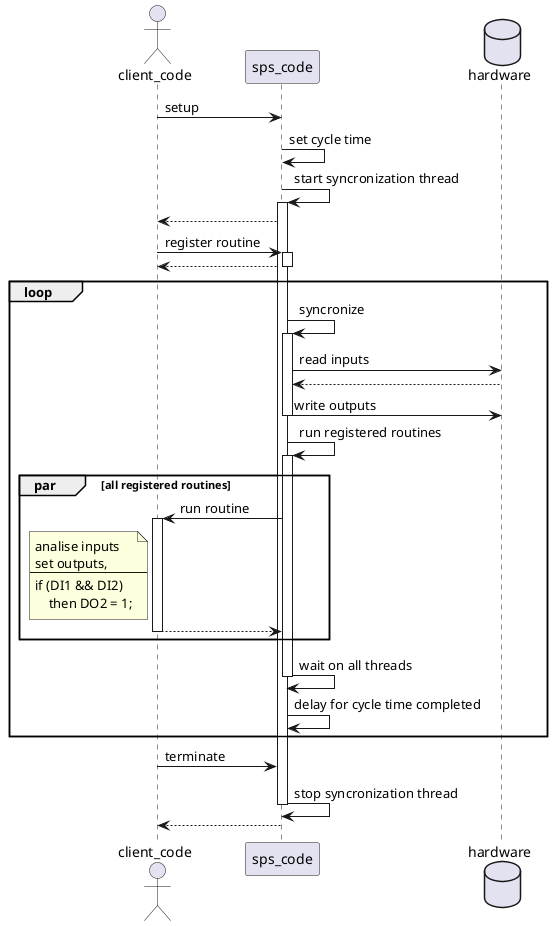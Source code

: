@startuml

actor client_code
participant sps_code
database hardware

client_code -> sps_code : setup
sps_code -> sps_code : set cycle time
sps_code -> sps_code : start syncronization thread
activate sps_code
client_code <-- sps_code

client_code -> sps_code : register routine
activate sps_code

'sps_code -> sps_code : increment barrier counter

client_code <-- sps_code
deactivate sps_code

loop

    sps_code -> sps_code : syncronize
    activate sps_code

    sps_code -> hardware : read inputs
    sps_code <-- hardware
    sps_code -> hardware : write outputs
    deactivate sps_code

    sps_code -> sps_code : run registered routines

    activate sps_code

    par all registered routines

        sps_code -> client_code : run routine
        activate client_code
        note left of client_code
        analise inputs
        set outputs, 
        ----
        if (DI1 && DI2) 
            then DO2 = 1;
        end note
        client_code --> sps_code
        deactivate client_code

	end


    sps_code -> sps_code : wait on all threads
    deactivate sps_code

    sps_code -> sps_code : delay for cycle time completed
end

client_code -> sps_code : terminate
sps_code -> sps_code : stop syncronization thread
deactivate sps_code

client_code <-- sps_code

@enduml
